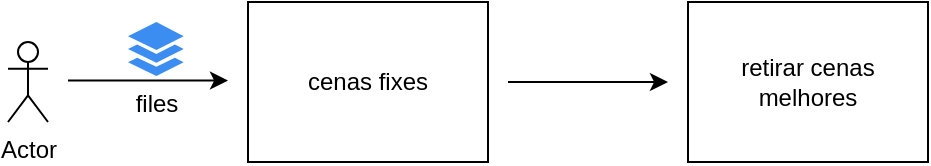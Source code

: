 <mxfile version="21.2.1" type="device">
  <diagram name="Page-1" id="UXfKpBHKeNKdR_Gs7GOA">
    <mxGraphModel dx="1257" dy="649" grid="1" gridSize="10" guides="1" tooltips="1" connect="1" arrows="1" fold="1" page="1" pageScale="1" pageWidth="850" pageHeight="1100" math="0" shadow="0">
      <root>
        <mxCell id="0" />
        <mxCell id="1" parent="0" />
        <mxCell id="fxziIWzwvu9of2H58kN8-1" value="cenas fixes" style="rounded=0;whiteSpace=wrap;html=1;" vertex="1" parent="1">
          <mxGeometry x="160" y="200" width="120" height="80" as="geometry" />
        </mxCell>
        <mxCell id="fxziIWzwvu9of2H58kN8-2" value="Actor" style="shape=umlActor;verticalLabelPosition=bottom;verticalAlign=top;html=1;outlineConnect=0;" vertex="1" parent="1">
          <mxGeometry x="40" y="220" width="20" height="40" as="geometry" />
        </mxCell>
        <mxCell id="fxziIWzwvu9of2H58kN8-4" value="" style="endArrow=classic;html=1;rounded=0;" edge="1" parent="1">
          <mxGeometry width="50" height="50" relative="1" as="geometry">
            <mxPoint x="70" y="239.29" as="sourcePoint" />
            <mxPoint x="150" y="239.29" as="targetPoint" />
          </mxGeometry>
        </mxCell>
        <mxCell id="fxziIWzwvu9of2H58kN8-6" value="files" style="sketch=0;html=1;aspect=fixed;strokeColor=none;shadow=0;fillColor=#3B8DF1;verticalAlign=top;labelPosition=center;verticalLabelPosition=bottom;shape=mxgraph.gcp2.files" vertex="1" parent="1">
          <mxGeometry x="100" y="210" width="27.84" height="27" as="geometry" />
        </mxCell>
        <mxCell id="fxziIWzwvu9of2H58kN8-7" value="" style="endArrow=classic;html=1;rounded=0;" edge="1" parent="1">
          <mxGeometry width="50" height="50" relative="1" as="geometry">
            <mxPoint x="290" y="240.0" as="sourcePoint" />
            <mxPoint x="370" y="240.0" as="targetPoint" />
          </mxGeometry>
        </mxCell>
        <mxCell id="fxziIWzwvu9of2H58kN8-8" value="retirar cenas melhores" style="rounded=0;whiteSpace=wrap;html=1;" vertex="1" parent="1">
          <mxGeometry x="380" y="200" width="120" height="80" as="geometry" />
        </mxCell>
      </root>
    </mxGraphModel>
  </diagram>
</mxfile>
